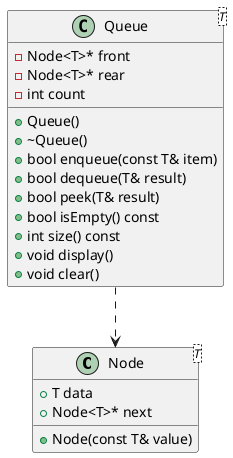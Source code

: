 @startuml

class Node<T> {
    + T data
    + Node<T>* next
    + Node(const T& value)
}

class Queue<T> {
    - Node<T>* front
    - Node<T>* rear
    - int count

    + Queue()
    + ~Queue()
    + bool enqueue(const T& item)
    + bool dequeue(T& result)
    + bool peek(T& result)
    + bool isEmpty() const
    + int size() const
    + void display()
    + void clear()
}

Queue ..> Node

@enduml